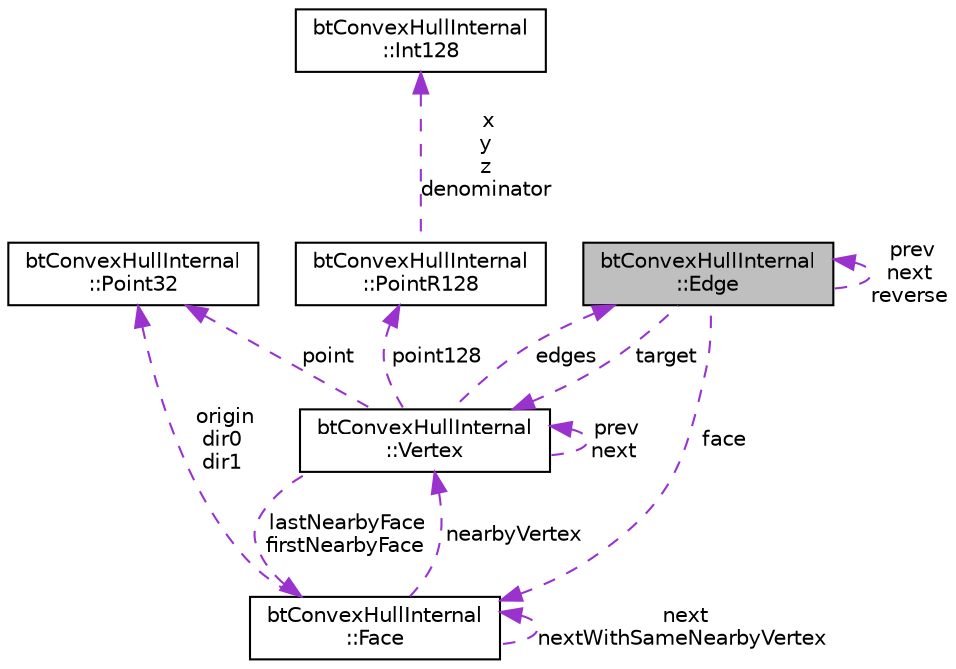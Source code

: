 digraph "btConvexHullInternal::Edge"
{
  edge [fontname="Helvetica",fontsize="10",labelfontname="Helvetica",labelfontsize="10"];
  node [fontname="Helvetica",fontsize="10",shape=record];
  Node1 [label="btConvexHullInternal\l::Edge",height=0.2,width=0.4,color="black", fillcolor="grey75", style="filled", fontcolor="black"];
  Node2 -> Node1 [dir="back",color="darkorchid3",fontsize="10",style="dashed",label=" face" ,fontname="Helvetica"];
  Node2 [label="btConvexHullInternal\l::Face",height=0.2,width=0.4,color="black", fillcolor="white", style="filled",URL="$classbt_convex_hull_internal_1_1_face.html"];
  Node3 -> Node2 [dir="back",color="darkorchid3",fontsize="10",style="dashed",label=" origin\ndir0\ndir1" ,fontname="Helvetica"];
  Node3 [label="btConvexHullInternal\l::Point32",height=0.2,width=0.4,color="black", fillcolor="white", style="filled",URL="$classbt_convex_hull_internal_1_1_point32.html"];
  Node2 -> Node2 [dir="back",color="darkorchid3",fontsize="10",style="dashed",label=" next\nnextWithSameNearbyVertex" ,fontname="Helvetica"];
  Node4 -> Node2 [dir="back",color="darkorchid3",fontsize="10",style="dashed",label=" nearbyVertex" ,fontname="Helvetica"];
  Node4 [label="btConvexHullInternal\l::Vertex",height=0.2,width=0.4,color="black", fillcolor="white", style="filled",URL="$classbt_convex_hull_internal_1_1_vertex.html"];
  Node5 -> Node4 [dir="back",color="darkorchid3",fontsize="10",style="dashed",label=" point128" ,fontname="Helvetica"];
  Node5 [label="btConvexHullInternal\l::PointR128",height=0.2,width=0.4,color="black", fillcolor="white", style="filled",URL="$classbt_convex_hull_internal_1_1_point_r128.html"];
  Node6 -> Node5 [dir="back",color="darkorchid3",fontsize="10",style="dashed",label=" x\ny\nz\ndenominator" ,fontname="Helvetica"];
  Node6 [label="btConvexHullInternal\l::Int128",height=0.2,width=0.4,color="black", fillcolor="white", style="filled",URL="$classbt_convex_hull_internal_1_1_int128.html"];
  Node3 -> Node4 [dir="back",color="darkorchid3",fontsize="10",style="dashed",label=" point" ,fontname="Helvetica"];
  Node2 -> Node4 [dir="back",color="darkorchid3",fontsize="10",style="dashed",label=" lastNearbyFace\nfirstNearbyFace" ,fontname="Helvetica"];
  Node1 -> Node4 [dir="back",color="darkorchid3",fontsize="10",style="dashed",label=" edges" ,fontname="Helvetica"];
  Node4 -> Node4 [dir="back",color="darkorchid3",fontsize="10",style="dashed",label=" prev\nnext" ,fontname="Helvetica"];
  Node1 -> Node1 [dir="back",color="darkorchid3",fontsize="10",style="dashed",label=" prev\nnext\nreverse" ,fontname="Helvetica"];
  Node4 -> Node1 [dir="back",color="darkorchid3",fontsize="10",style="dashed",label=" target" ,fontname="Helvetica"];
}
